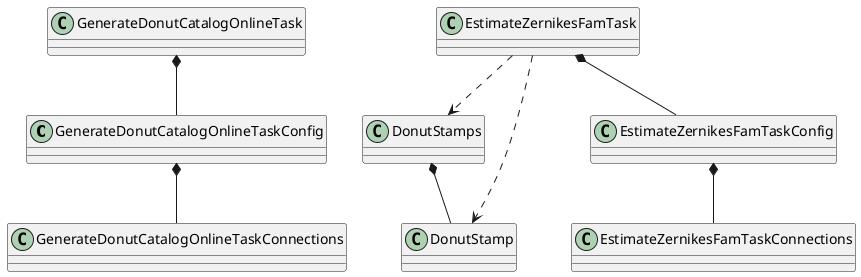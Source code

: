 @startuml
GenerateDonutCatalogOnlineTaskConfig *-- GenerateDonutCatalogOnlineTaskConnections
GenerateDonutCatalogOnlineTask *-- GenerateDonutCatalogOnlineTaskConfig
DonutStamps *-- DonutStamp
EstimateZernikesFamTaskConfig *-- EstimateZernikesFamTaskConnections
EstimateZernikesFamTask *-- EstimateZernikesFamTaskConfig
EstimateZernikesFamTask ..> DonutStamps
EstimateZernikesFamTask ..> DonutStamp
@enduml
